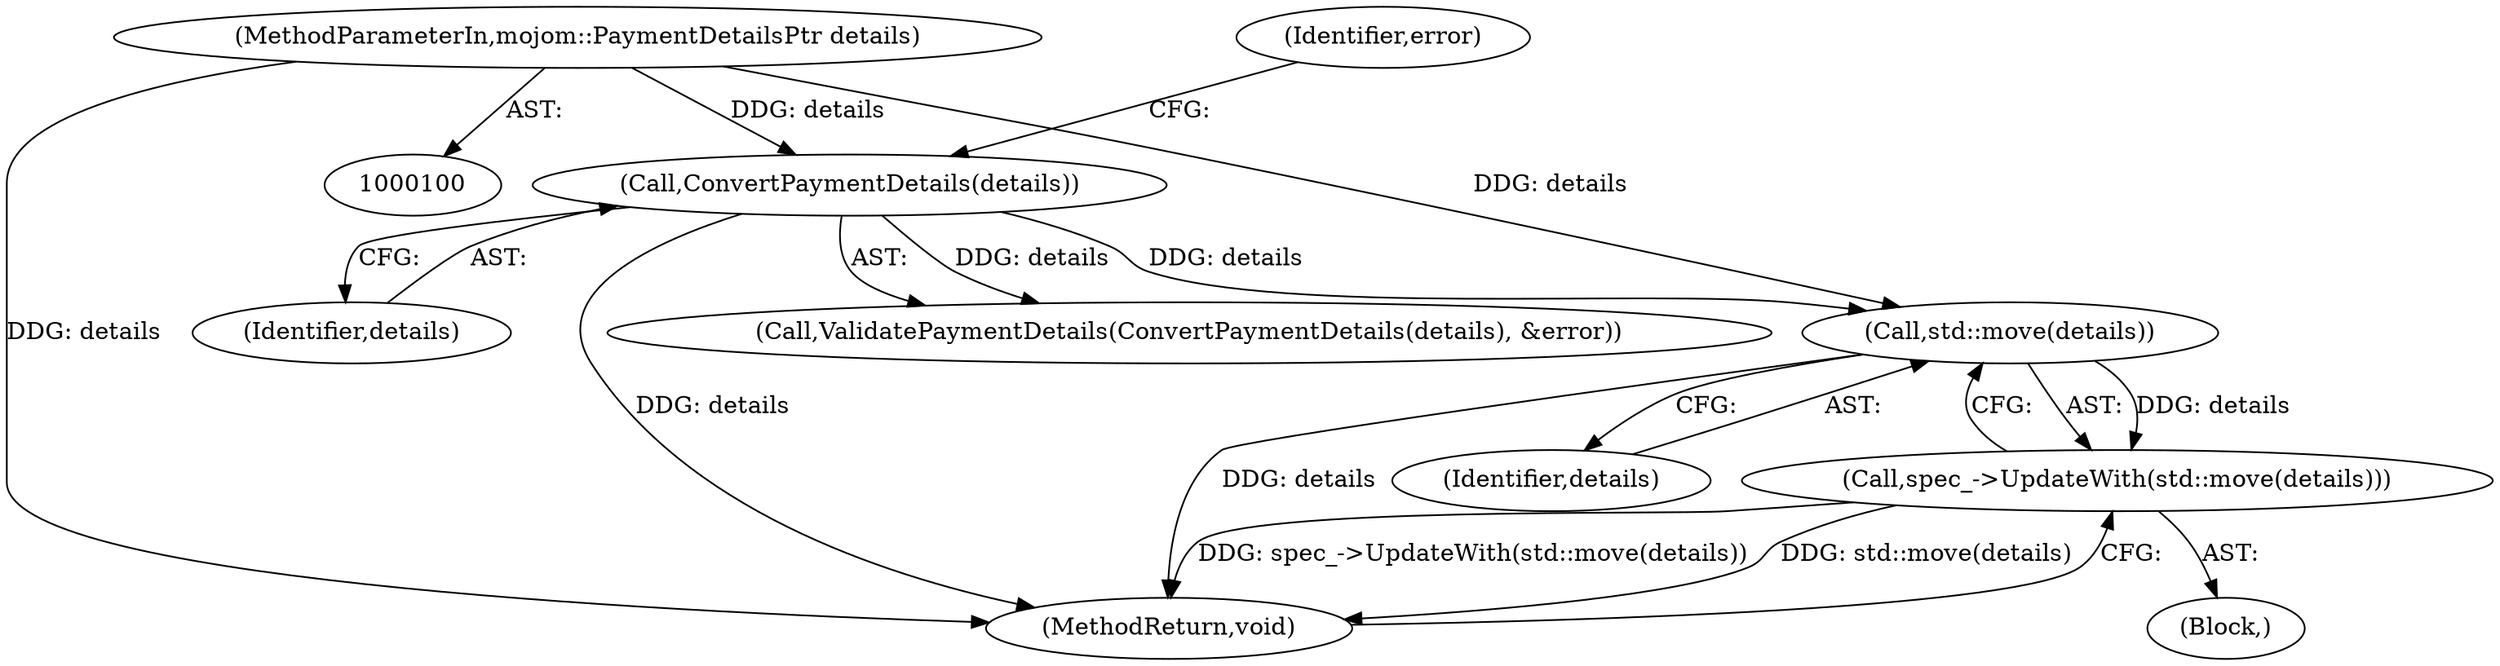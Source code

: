 digraph "0_Chrome_2706470a422dec8f4ae2538e80f0e7e3c4f4f7f6_9@API" {
"1000150" [label="(Call,std::move(details))"];
"1000107" [label="(Call,ConvertPaymentDetails(details))"];
"1000101" [label="(MethodParameterIn,mojom::PaymentDetailsPtr details)"];
"1000149" [label="(Call,spec_->UpdateWith(std::move(details)))"];
"1000150" [label="(Call,std::move(details))"];
"1000108" [label="(Identifier,details)"];
"1000152" [label="(MethodReturn,void)"];
"1000106" [label="(Call,ValidatePaymentDetails(ConvertPaymentDetails(details), &error))"];
"1000110" [label="(Identifier,error)"];
"1000102" [label="(Block,)"];
"1000151" [label="(Identifier,details)"];
"1000149" [label="(Call,spec_->UpdateWith(std::move(details)))"];
"1000107" [label="(Call,ConvertPaymentDetails(details))"];
"1000101" [label="(MethodParameterIn,mojom::PaymentDetailsPtr details)"];
"1000150" -> "1000149"  [label="AST: "];
"1000150" -> "1000151"  [label="CFG: "];
"1000151" -> "1000150"  [label="AST: "];
"1000149" -> "1000150"  [label="CFG: "];
"1000150" -> "1000152"  [label="DDG: details"];
"1000150" -> "1000149"  [label="DDG: details"];
"1000107" -> "1000150"  [label="DDG: details"];
"1000101" -> "1000150"  [label="DDG: details"];
"1000107" -> "1000106"  [label="AST: "];
"1000107" -> "1000108"  [label="CFG: "];
"1000108" -> "1000107"  [label="AST: "];
"1000110" -> "1000107"  [label="CFG: "];
"1000107" -> "1000152"  [label="DDG: details"];
"1000107" -> "1000106"  [label="DDG: details"];
"1000101" -> "1000107"  [label="DDG: details"];
"1000101" -> "1000100"  [label="AST: "];
"1000101" -> "1000152"  [label="DDG: details"];
"1000149" -> "1000102"  [label="AST: "];
"1000152" -> "1000149"  [label="CFG: "];
"1000149" -> "1000152"  [label="DDG: spec_->UpdateWith(std::move(details))"];
"1000149" -> "1000152"  [label="DDG: std::move(details)"];
}

